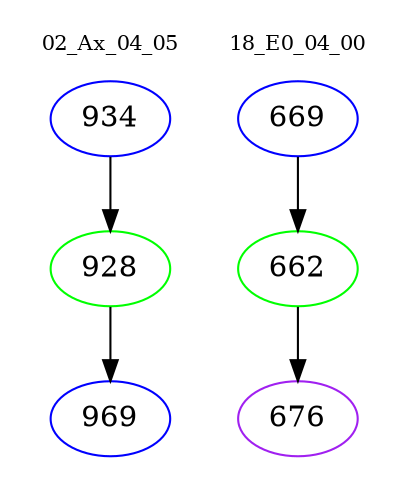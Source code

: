 digraph{
subgraph cluster_0 {
color = white
label = "02_Ax_04_05";
fontsize=10;
T0_934 [label="934", color="blue"]
T0_934 -> T0_928 [color="black"]
T0_928 [label="928", color="green"]
T0_928 -> T0_969 [color="black"]
T0_969 [label="969", color="blue"]
}
subgraph cluster_1 {
color = white
label = "18_E0_04_00";
fontsize=10;
T1_669 [label="669", color="blue"]
T1_669 -> T1_662 [color="black"]
T1_662 [label="662", color="green"]
T1_662 -> T1_676 [color="black"]
T1_676 [label="676", color="purple"]
}
}
